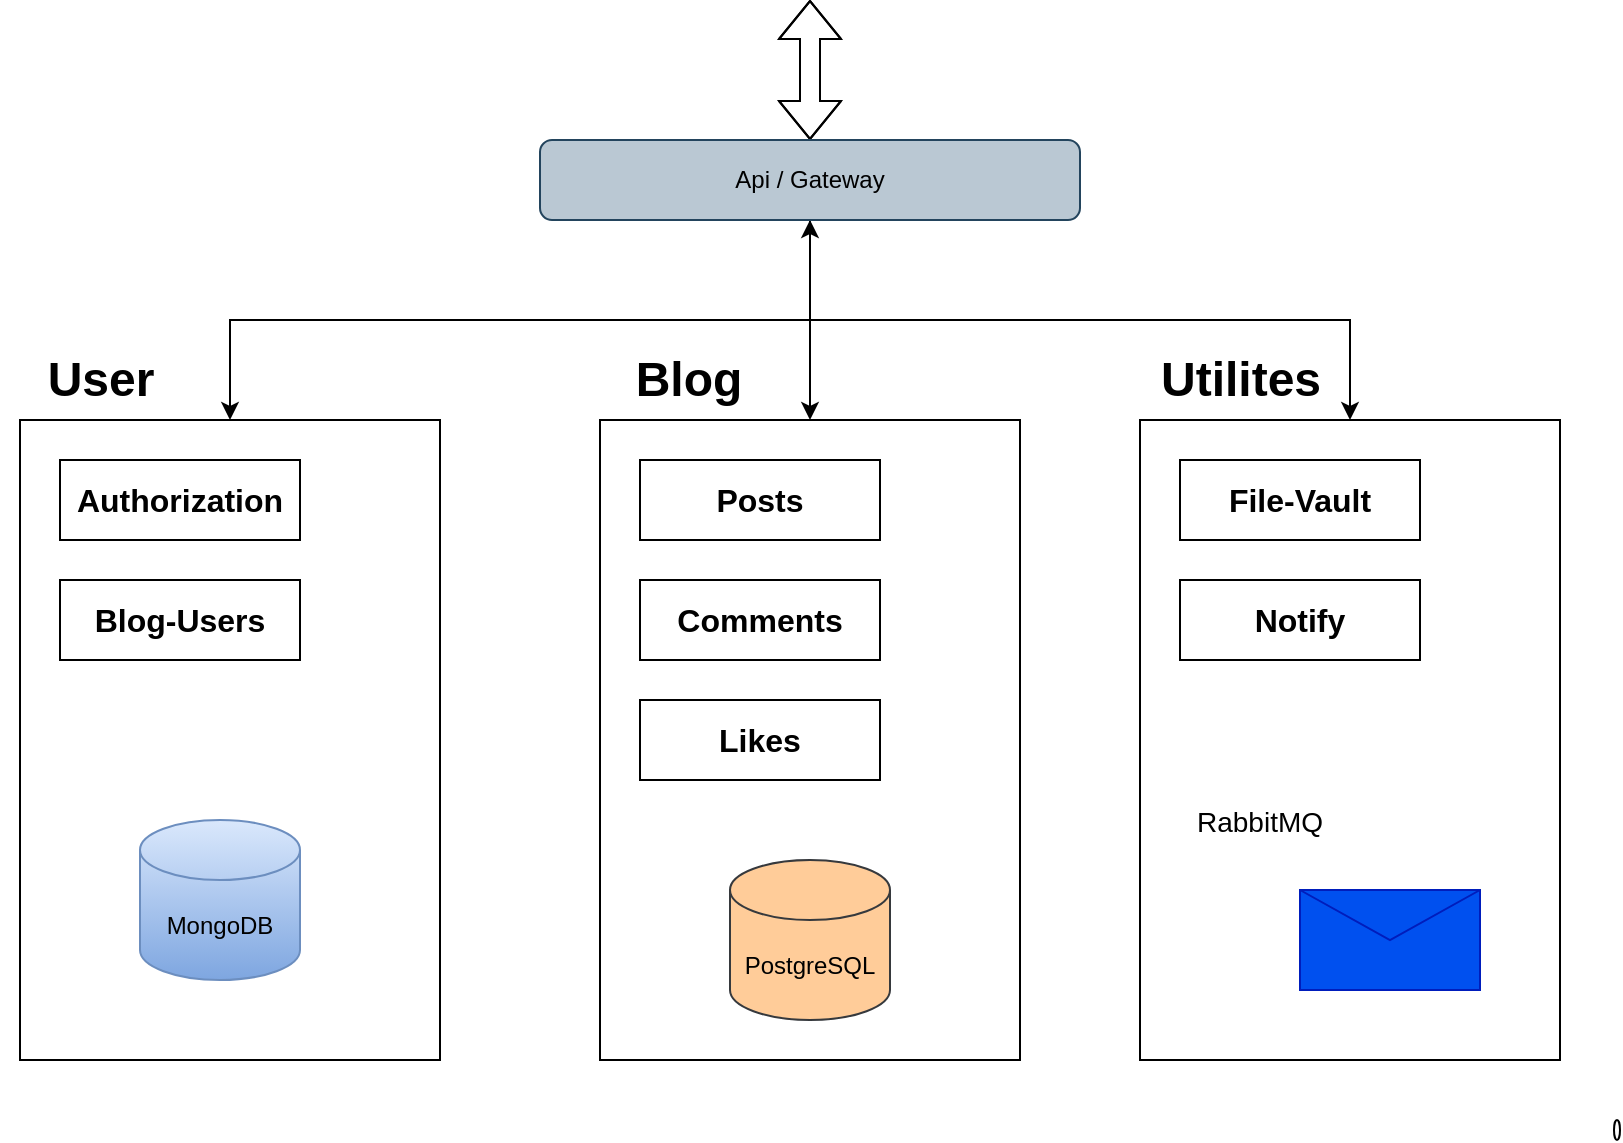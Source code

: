 <mxfile version="24.9.1">
  <diagram name="Страница — 1" id="x5CTgRz5mX1aD15onz8F">
    <mxGraphModel dx="1426" dy="781" grid="1" gridSize="10" guides="1" tooltips="1" connect="1" arrows="1" fold="1" page="1" pageScale="1" pageWidth="827" pageHeight="1169" math="0" shadow="0">
      <root>
        <mxCell id="0" />
        <mxCell id="1" parent="0" />
        <mxCell id="uMwf6pk0Zemo-Ssa_uVq-25" style="edgeStyle=orthogonalEdgeStyle;rounded=0;orthogonalLoop=1;jettySize=auto;html=1;exitX=0.5;exitY=1;exitDx=0;exitDy=0;entryX=0.5;entryY=0;entryDx=0;entryDy=0;startArrow=classic;startFill=1;" parent="1" source="uMwf6pk0Zemo-Ssa_uVq-6" target="uMwf6pk0Zemo-Ssa_uVq-8" edge="1">
          <mxGeometry relative="1" as="geometry" />
        </mxCell>
        <mxCell id="uMwf6pk0Zemo-Ssa_uVq-28" style="edgeStyle=orthogonalEdgeStyle;rounded=0;orthogonalLoop=1;jettySize=auto;html=1;exitX=0.5;exitY=1;exitDx=0;exitDy=0;entryX=0.5;entryY=0;entryDx=0;entryDy=0;" parent="1" source="uMwf6pk0Zemo-Ssa_uVq-6" target="uMwf6pk0Zemo-Ssa_uVq-17" edge="1">
          <mxGeometry relative="1" as="geometry" />
        </mxCell>
        <mxCell id="uMwf6pk0Zemo-Ssa_uVq-29" style="edgeStyle=orthogonalEdgeStyle;rounded=0;orthogonalLoop=1;jettySize=auto;html=1;exitX=0.5;exitY=1;exitDx=0;exitDy=0;" parent="1" source="uMwf6pk0Zemo-Ssa_uVq-6" target="uMwf6pk0Zemo-Ssa_uVq-20" edge="1">
          <mxGeometry relative="1" as="geometry" />
        </mxCell>
        <mxCell id="uMwf6pk0Zemo-Ssa_uVq-30" style="edgeStyle=orthogonalEdgeStyle;shape=flexArrow;rounded=0;orthogonalLoop=1;jettySize=auto;html=1;exitX=0.5;exitY=0;exitDx=0;exitDy=0;startArrow=block;" parent="1" source="uMwf6pk0Zemo-Ssa_uVq-6" edge="1">
          <mxGeometry relative="1" as="geometry">
            <mxPoint x="425" y="30" as="targetPoint" />
          </mxGeometry>
        </mxCell>
        <mxCell id="uMwf6pk0Zemo-Ssa_uVq-6" value="Api / Gateway" style="rounded=1;whiteSpace=wrap;html=1;fillColor=#bac8d3;strokeColor=#23445d;" parent="1" vertex="1">
          <mxGeometry x="290" y="100" width="270" height="40" as="geometry" />
        </mxCell>
        <mxCell id="uMwf6pk0Zemo-Ssa_uVq-8" value="" style="rounded=0;whiteSpace=wrap;html=1;" parent="1" vertex="1">
          <mxGeometry x="30" y="240" width="210" height="320" as="geometry" />
        </mxCell>
        <mxCell id="uMwf6pk0Zemo-Ssa_uVq-9" value="MongoDB" style="shape=cylinder3;whiteSpace=wrap;html=1;boundedLbl=1;backgroundOutline=1;size=15;fillColor=#dae8fc;gradientColor=#7ea6e0;strokeColor=#6c8ebf;" parent="1" vertex="1">
          <mxGeometry x="90" y="440" width="80" height="80" as="geometry" />
        </mxCell>
        <mxCell id="uMwf6pk0Zemo-Ssa_uVq-16" value="User" style="text;strokeColor=none;fillColor=none;html=1;fontSize=24;fontStyle=1;verticalAlign=middle;align=center;" parent="1" vertex="1">
          <mxGeometry x="20" y="200" width="100" height="40" as="geometry" />
        </mxCell>
        <mxCell id="uMwf6pk0Zemo-Ssa_uVq-17" value="" style="rounded=0;whiteSpace=wrap;html=1;" parent="1" vertex="1">
          <mxGeometry x="320" y="240" width="210" height="320" as="geometry" />
        </mxCell>
        <mxCell id="uMwf6pk0Zemo-Ssa_uVq-18" value="Blog" style="text;strokeColor=none;fillColor=none;html=1;fontSize=24;fontStyle=1;verticalAlign=middle;align=center;" parent="1" vertex="1">
          <mxGeometry x="314" y="200" width="100" height="40" as="geometry" />
        </mxCell>
        <mxCell id="uMwf6pk0Zemo-Ssa_uVq-19" value="PostgreSQL" style="shape=cylinder3;whiteSpace=wrap;html=1;boundedLbl=1;backgroundOutline=1;size=15;fillColor=#ffcc99;strokeColor=#36393d;" parent="1" vertex="1">
          <mxGeometry x="385" y="460" width="80" height="80" as="geometry" />
        </mxCell>
        <mxCell id="uMwf6pk0Zemo-Ssa_uVq-20" value="" style="rounded=0;whiteSpace=wrap;html=1;" parent="1" vertex="1">
          <mxGeometry x="590" y="240" width="210" height="320" as="geometry" />
        </mxCell>
        <mxCell id="uMwf6pk0Zemo-Ssa_uVq-21" value="Utilites" style="text;strokeColor=none;fillColor=none;html=1;fontSize=24;fontStyle=1;verticalAlign=middle;align=center;" parent="1" vertex="1">
          <mxGeometry x="590" y="200" width="100" height="40" as="geometry" />
        </mxCell>
        <mxCell id="uMwf6pk0Zemo-Ssa_uVq-22" value="" style="shape=message;html=1;html=1;outlineConnect=0;labelPosition=center;verticalLabelPosition=bottom;align=center;verticalAlign=top;fillColor=#0050ef;fontColor=#ffffff;strokeColor=#001DBC;" parent="1" vertex="1">
          <mxGeometry x="670" y="475" width="90" height="50" as="geometry" />
        </mxCell>
        <UserObject label="&lt;font style=&quot;font-size: 14px;&quot;&gt;RabbitMQ&lt;/font&gt;" placeholders="1" name="Variable" id="uMwf6pk0Zemo-Ssa_uVq-24">
          <mxCell style="text;html=1;strokeColor=none;fillColor=none;align=center;verticalAlign=middle;whiteSpace=wrap;overflow=hidden;" parent="1" vertex="1">
            <mxGeometry x="610" y="430" width="80" height="20" as="geometry" />
          </mxCell>
        </UserObject>
        <mxCell id="QAvZdZek9EZtHZyB4qFJ-1" value="&lt;b&gt;&lt;font style=&quot;font-size: 16px;&quot;&gt;Authorization&lt;/font&gt;&lt;/b&gt;" style="rounded=0;whiteSpace=wrap;html=1;" vertex="1" parent="1">
          <mxGeometry x="50" y="260" width="120" height="40" as="geometry" />
        </mxCell>
        <mxCell id="QAvZdZek9EZtHZyB4qFJ-2" value="&lt;span style=&quot;font-size: 16px;&quot;&gt;&lt;b&gt;Blog-Users&lt;/b&gt;&lt;/span&gt;" style="rounded=0;whiteSpace=wrap;html=1;" vertex="1" parent="1">
          <mxGeometry x="50" y="320" width="120" height="40" as="geometry" />
        </mxCell>
        <mxCell id="QAvZdZek9EZtHZyB4qFJ-3" value="&lt;b&gt;&lt;font style=&quot;font-size: 16px;&quot;&gt;Posts&lt;/font&gt;&lt;/b&gt;" style="rounded=0;whiteSpace=wrap;html=1;" vertex="1" parent="1">
          <mxGeometry x="340" y="260" width="120" height="40" as="geometry" />
        </mxCell>
        <mxCell id="QAvZdZek9EZtHZyB4qFJ-4" value="&lt;b&gt;&lt;font style=&quot;font-size: 16px;&quot;&gt;Comments&lt;/font&gt;&lt;/b&gt;" style="rounded=0;whiteSpace=wrap;html=1;" vertex="1" parent="1">
          <mxGeometry x="340" y="320" width="120" height="40" as="geometry" />
        </mxCell>
        <mxCell id="QAvZdZek9EZtHZyB4qFJ-5" value="&lt;b&gt;&lt;font style=&quot;font-size: 16px;&quot;&gt;Likes&lt;/font&gt;&lt;/b&gt;" style="rounded=0;whiteSpace=wrap;html=1;" vertex="1" parent="1">
          <mxGeometry x="340" y="380" width="120" height="40" as="geometry" />
        </mxCell>
        <mxCell id="QAvZdZek9EZtHZyB4qFJ-6" value="&lt;b&gt;&lt;font style=&quot;font-size: 16px;&quot;&gt;File-Vault&lt;/font&gt;&lt;/b&gt;" style="rounded=0;whiteSpace=wrap;html=1;" vertex="1" parent="1">
          <mxGeometry x="610" y="260" width="120" height="40" as="geometry" />
        </mxCell>
        <mxCell id="QAvZdZek9EZtHZyB4qFJ-7" value="&lt;b&gt;&lt;font style=&quot;font-size: 16px;&quot;&gt;Notify&lt;/font&gt;&lt;/b&gt;" style="rounded=0;whiteSpace=wrap;html=1;" vertex="1" parent="1">
          <mxGeometry x="610" y="320" width="120" height="40" as="geometry" />
        </mxCell>
        <mxCell id="QAvZdZek9EZtHZyB4qFJ-11" value="" style="ellipse;whiteSpace=wrap;html=1;" vertex="1" parent="1">
          <mxGeometry x="827" y="590" width="3" height="10" as="geometry" />
        </mxCell>
      </root>
    </mxGraphModel>
  </diagram>
</mxfile>
